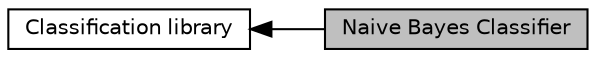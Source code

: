 digraph "Naive Bayes Classifier"
{
  edge [fontname="Helvetica",fontsize="10",labelfontname="Helvetica",labelfontsize="10"];
  node [fontname="Helvetica",fontsize="10",shape=record];
  rankdir=LR;
  Node0 [label="Naive Bayes Classifier",height=0.2,width=0.4,color="black", fillcolor="grey75", style="filled", fontcolor="black"];
  Node1 [label="Classification library",height=0.2,width=0.4,color="black", fillcolor="white", style="filled",URL="$group__ClassificationLibrary.html"];
  Node1->Node0 [shape=plaintext, dir="back", style="solid"];
}
